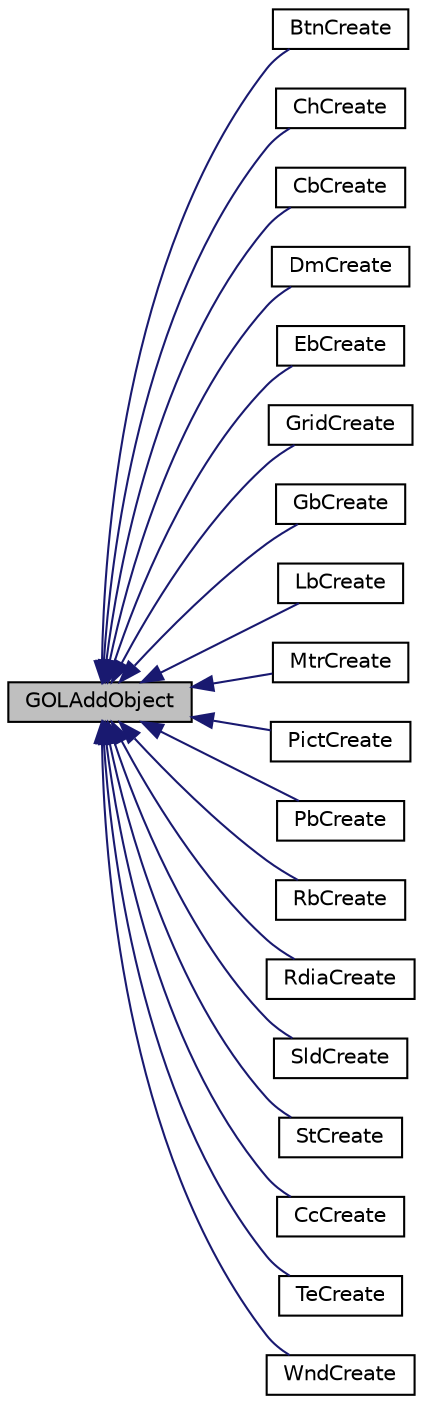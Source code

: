 digraph "GOLAddObject"
{
  edge [fontname="Helvetica",fontsize="10",labelfontname="Helvetica",labelfontsize="10"];
  node [fontname="Helvetica",fontsize="10",shape=record];
  rankdir="LR";
  Node1 [label="GOLAddObject",height=0.2,width=0.4,color="black", fillcolor="grey75", style="filled", fontcolor="black"];
  Node1 -> Node2 [dir="back",color="midnightblue",fontsize="10",style="solid"];
  Node2 [label="BtnCreate",height=0.2,width=0.4,color="black", fillcolor="white", style="filled",URL="$_button_8h.html#a58bae4324dd2fe73c331fbcde3e997e0"];
  Node1 -> Node3 [dir="back",color="midnightblue",fontsize="10",style="solid"];
  Node3 [label="ChCreate",height=0.2,width=0.4,color="black", fillcolor="white", style="filled",URL="$_chart_8h.html#a5acd1aa33b2b87e8c6d976c1bcdfadf9"];
  Node1 -> Node4 [dir="back",color="midnightblue",fontsize="10",style="solid"];
  Node4 [label="CbCreate",height=0.2,width=0.4,color="black", fillcolor="white", style="filled",URL="$_check_box_8h.html#a2c9fec16e1cac381a73d28038c7b6747"];
  Node1 -> Node5 [dir="back",color="midnightblue",fontsize="10",style="solid"];
  Node5 [label="DmCreate",height=0.2,width=0.4,color="black", fillcolor="white", style="filled",URL="$_digital_meter_8h.html#a92fc022c971174401fc933ed2fc8a852"];
  Node1 -> Node6 [dir="back",color="midnightblue",fontsize="10",style="solid"];
  Node6 [label="EbCreate",height=0.2,width=0.4,color="black", fillcolor="white", style="filled",URL="$_edit_box_8h.html#a3f6da3c8eb9028edaaae00dc7dbe38a5"];
  Node1 -> Node7 [dir="back",color="midnightblue",fontsize="10",style="solid"];
  Node7 [label="GridCreate",height=0.2,width=0.4,color="black", fillcolor="white", style="filled",URL="$_grid_8h.html#a5ad337d7eee0d24aa7f9e3969b6097f7"];
  Node1 -> Node8 [dir="back",color="midnightblue",fontsize="10",style="solid"];
  Node8 [label="GbCreate",height=0.2,width=0.4,color="black", fillcolor="white", style="filled",URL="$_group_box_8h.html#a7220ab2de823b032295d018d3de04915"];
  Node1 -> Node9 [dir="back",color="midnightblue",fontsize="10",style="solid"];
  Node9 [label="LbCreate",height=0.2,width=0.4,color="black", fillcolor="white", style="filled",URL="$_list_box_8h.html#a46b6f8a76f784014b5f7dbee460a6cf9"];
  Node1 -> Node10 [dir="back",color="midnightblue",fontsize="10",style="solid"];
  Node10 [label="MtrCreate",height=0.2,width=0.4,color="black", fillcolor="white", style="filled",URL="$_meter_8h.html#ab024a60648ca28bfb3ef8180df871ca0"];
  Node1 -> Node11 [dir="back",color="midnightblue",fontsize="10",style="solid"];
  Node11 [label="PictCreate",height=0.2,width=0.4,color="black", fillcolor="white", style="filled",URL="$_picture_8h.html#ae3b4b7d30eb65f8efa26f2f46911f8ac"];
  Node1 -> Node12 [dir="back",color="midnightblue",fontsize="10",style="solid"];
  Node12 [label="PbCreate",height=0.2,width=0.4,color="black", fillcolor="white", style="filled",URL="$_progress_bar_8h.html#a8946d265b423560fb9120376bf0c1afd"];
  Node1 -> Node13 [dir="back",color="midnightblue",fontsize="10",style="solid"];
  Node13 [label="RbCreate",height=0.2,width=0.4,color="black", fillcolor="white", style="filled",URL="$_radio_button_8h.html#a4bed4cf89c510288f46f65e2ecb8b3eb"];
  Node1 -> Node14 [dir="back",color="midnightblue",fontsize="10",style="solid"];
  Node14 [label="RdiaCreate",height=0.2,width=0.4,color="black", fillcolor="white", style="filled",URL="$_round_dial_8h.html#a110b820e88b0eb66d71588860795295c"];
  Node1 -> Node15 [dir="back",color="midnightblue",fontsize="10",style="solid"];
  Node15 [label="SldCreate",height=0.2,width=0.4,color="black", fillcolor="white", style="filled",URL="$_slider_8h.html#a2c24b3f670799ef372288caba9811afd"];
  Node1 -> Node16 [dir="back",color="midnightblue",fontsize="10",style="solid"];
  Node16 [label="StCreate",height=0.2,width=0.4,color="black", fillcolor="white", style="filled",URL="$_static_text_8h.html#aabec2f136ce57cfb5f19790408ac9fbc"];
  Node1 -> Node17 [dir="back",color="midnightblue",fontsize="10",style="solid"];
  Node17 [label="CcCreate",height=0.2,width=0.4,color="black", fillcolor="white", style="filled",URL="$_template_8h.html#a43d0c1eb24681ea202a84d5f5fab6fec"];
  Node1 -> Node18 [dir="back",color="midnightblue",fontsize="10",style="solid"];
  Node18 [label="TeCreate",height=0.2,width=0.4,color="black", fillcolor="white", style="filled",URL="$_text_entry_8h.html#af1d2045c270eadb98c741942dabfa52a"];
  Node1 -> Node19 [dir="back",color="midnightblue",fontsize="10",style="solid"];
  Node19 [label="WndCreate",height=0.2,width=0.4,color="black", fillcolor="white", style="filled",URL="$_window_8h.html#a7ec95799039f19ed96e2f62bb1ea877f"];
}
